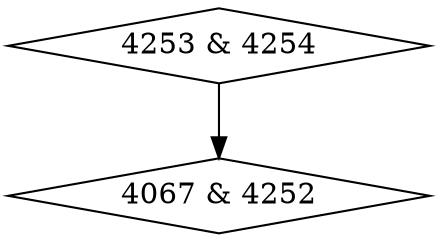 digraph {
0 [label = "4067 & 4252", shape = diamond];
1 [label = "4253 & 4254", shape = diamond];
1->0;
}
